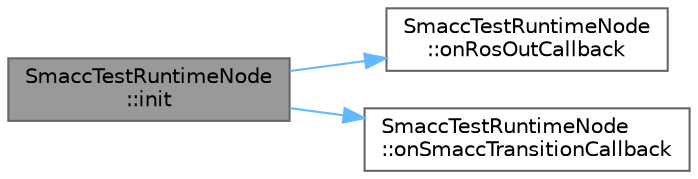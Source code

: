 digraph "SmaccTestRuntimeNode::init"
{
 // LATEX_PDF_SIZE
  bgcolor="transparent";
  edge [fontname=Helvetica,fontsize=10,labelfontname=Helvetica,labelfontsize=10];
  node [fontname=Helvetica,fontsize=10,shape=box,height=0.2,width=0.4];
  rankdir="LR";
  Node1 [label="SmaccTestRuntimeNode\l::init",height=0.2,width=0.4,color="gray40", fillcolor="grey60", style="filled", fontcolor="black",tooltip=" "];
  Node1 -> Node2 [color="steelblue1",style="solid"];
  Node2 [label="SmaccTestRuntimeNode\l::onRosOutCallback",height=0.2,width=0.4,color="grey40", fillcolor="white", style="filled",URL="$classSmaccTestRuntimeNode.html#a9d03a2f6a41e75c488f932b7efcb1292",tooltip=" "];
  Node1 -> Node3 [color="steelblue1",style="solid"];
  Node3 [label="SmaccTestRuntimeNode\l::onSmaccTransitionCallback",height=0.2,width=0.4,color="grey40", fillcolor="white", style="filled",URL="$classSmaccTestRuntimeNode.html#a09b21826547d6ac7de6049611bb1cde8",tooltip=" "];
}
